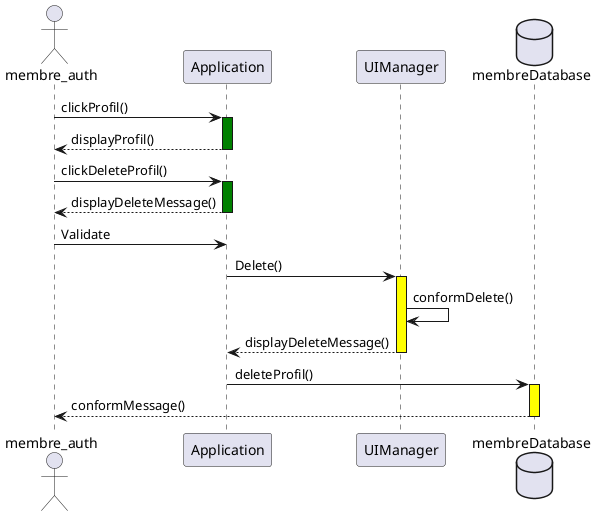 Supprimer profil : 
    Description : le membre peut supprimer son profil à tout moment, ladmin peut aussi supprimer le profil dautre membre

    Acteurs : membre et admin

    Prérequis : être connecté. 

    Etapes :
1.	Le client se connecte 
2.	Il clique sur son profil 
3.	L’application affiche les informations de son profil 
4.	Il clique sur « Supprimer mon profil »
5.	Valide la suppression


    Exception :
        - si le client n a pas de compte.



@startuml
actor membre_auth as membre
participant Application as App
participant UIManager  as UIM
database membreDatabase as dataM

membre -> App ++ #green : clickProfil()
App --> membre --: displayProfil()

membre -> App ++ #green : clickDeleteProfil()
App --> membre -- : displayDeleteMessage()
membre -> App : Validate 
App -> UIM ++ #yellow : Delete()
UIM -> UIM : conformDelete()
UIM --> App -- : displayDeleteMessage()
App -> dataM ++ #yellow: deleteProfil()
dataM --> membre -- : conformMessage()




@enduml